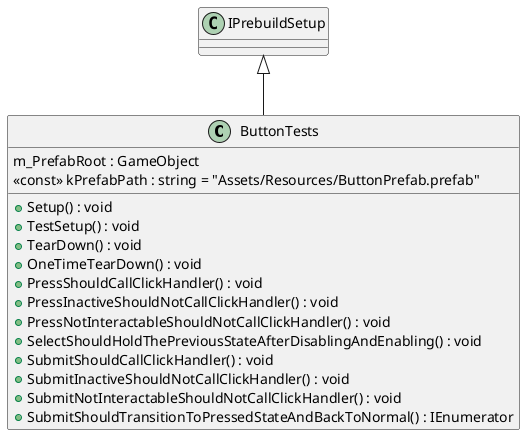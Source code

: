 @startuml
class ButtonTests {
    m_PrefabRoot : GameObject
    <<const>> kPrefabPath : string = "Assets/Resources/ButtonPrefab.prefab"
    + Setup() : void
    + TestSetup() : void
    + TearDown() : void
    + OneTimeTearDown() : void
    + PressShouldCallClickHandler() : void
    + PressInactiveShouldNotCallClickHandler() : void
    + PressNotInteractableShouldNotCallClickHandler() : void
    + SelectShouldHoldThePreviousStateAfterDisablingAndEnabling() : void
    + SubmitShouldCallClickHandler() : void
    + SubmitInactiveShouldNotCallClickHandler() : void
    + SubmitNotInteractableShouldNotCallClickHandler() : void
    + SubmitShouldTransitionToPressedStateAndBackToNormal() : IEnumerator
}
IPrebuildSetup <|-- ButtonTests
@enduml
